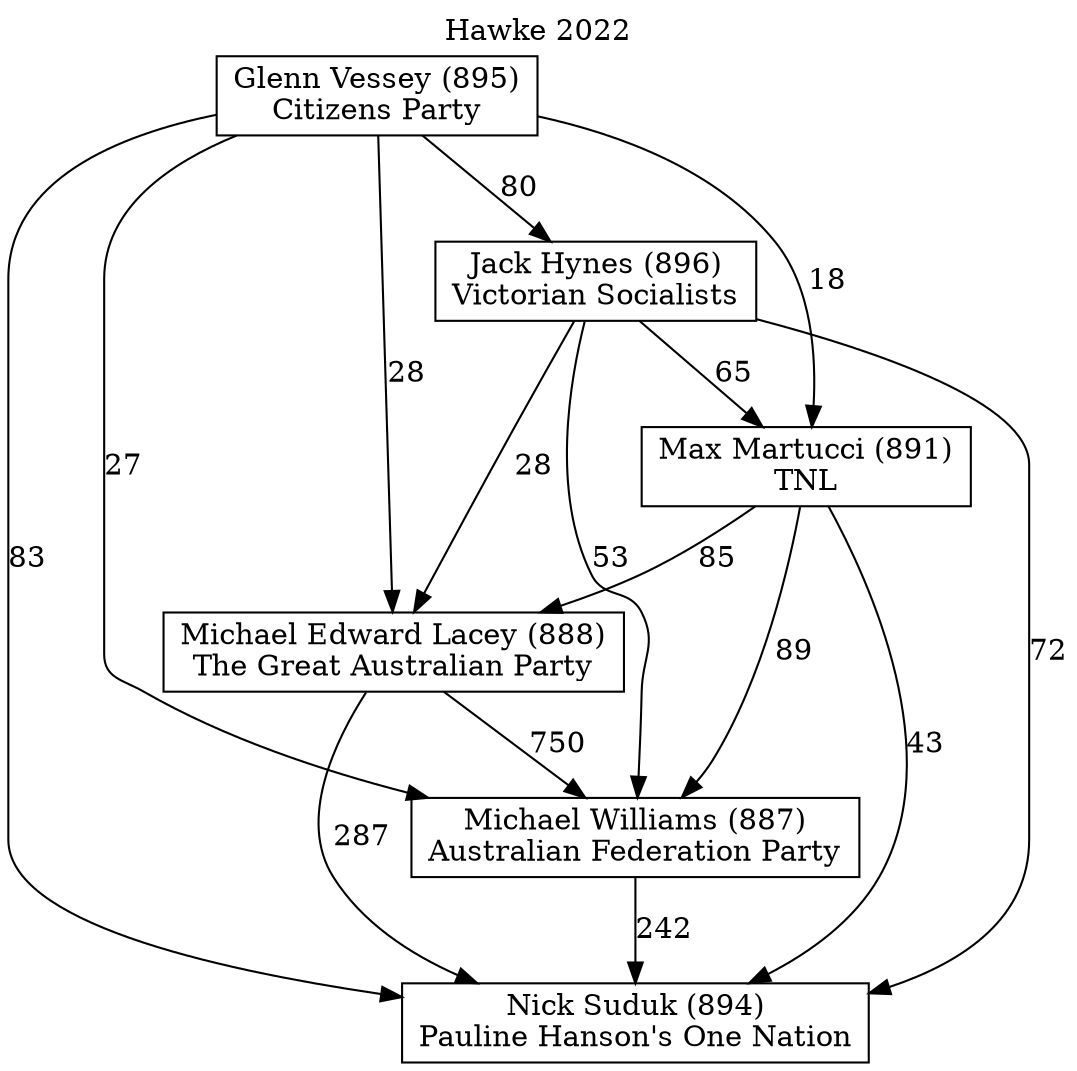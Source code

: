 // House preference flow
digraph "Nick Suduk (894)_Hawke_2022" {
	graph [label="Hawke 2022" labelloc=t mclimit=2]
	node [shape=box]
	"Nick Suduk (894)" [label="Nick Suduk (894)
Pauline Hanson's One Nation"]
	"Michael Williams (887)" [label="Michael Williams (887)
Australian Federation Party"]
	"Michael Edward Lacey (888)" [label="Michael Edward Lacey (888)
The Great Australian Party"]
	"Max Martucci (891)" [label="Max Martucci (891)
TNL"]
	"Jack Hynes (896)" [label="Jack Hynes (896)
Victorian Socialists"]
	"Glenn Vessey (895)" [label="Glenn Vessey (895)
Citizens Party"]
	"Michael Williams (887)" -> "Nick Suduk (894)" [label=242]
	"Michael Edward Lacey (888)" -> "Michael Williams (887)" [label=750]
	"Max Martucci (891)" -> "Michael Edward Lacey (888)" [label=85]
	"Jack Hynes (896)" -> "Max Martucci (891)" [label=65]
	"Glenn Vessey (895)" -> "Jack Hynes (896)" [label=80]
	"Michael Edward Lacey (888)" -> "Nick Suduk (894)" [label=287]
	"Max Martucci (891)" -> "Nick Suduk (894)" [label=43]
	"Jack Hynes (896)" -> "Nick Suduk (894)" [label=72]
	"Glenn Vessey (895)" -> "Nick Suduk (894)" [label=83]
	"Glenn Vessey (895)" -> "Max Martucci (891)" [label=18]
	"Jack Hynes (896)" -> "Michael Edward Lacey (888)" [label=28]
	"Glenn Vessey (895)" -> "Michael Edward Lacey (888)" [label=28]
	"Max Martucci (891)" -> "Michael Williams (887)" [label=89]
	"Jack Hynes (896)" -> "Michael Williams (887)" [label=53]
	"Glenn Vessey (895)" -> "Michael Williams (887)" [label=27]
}
